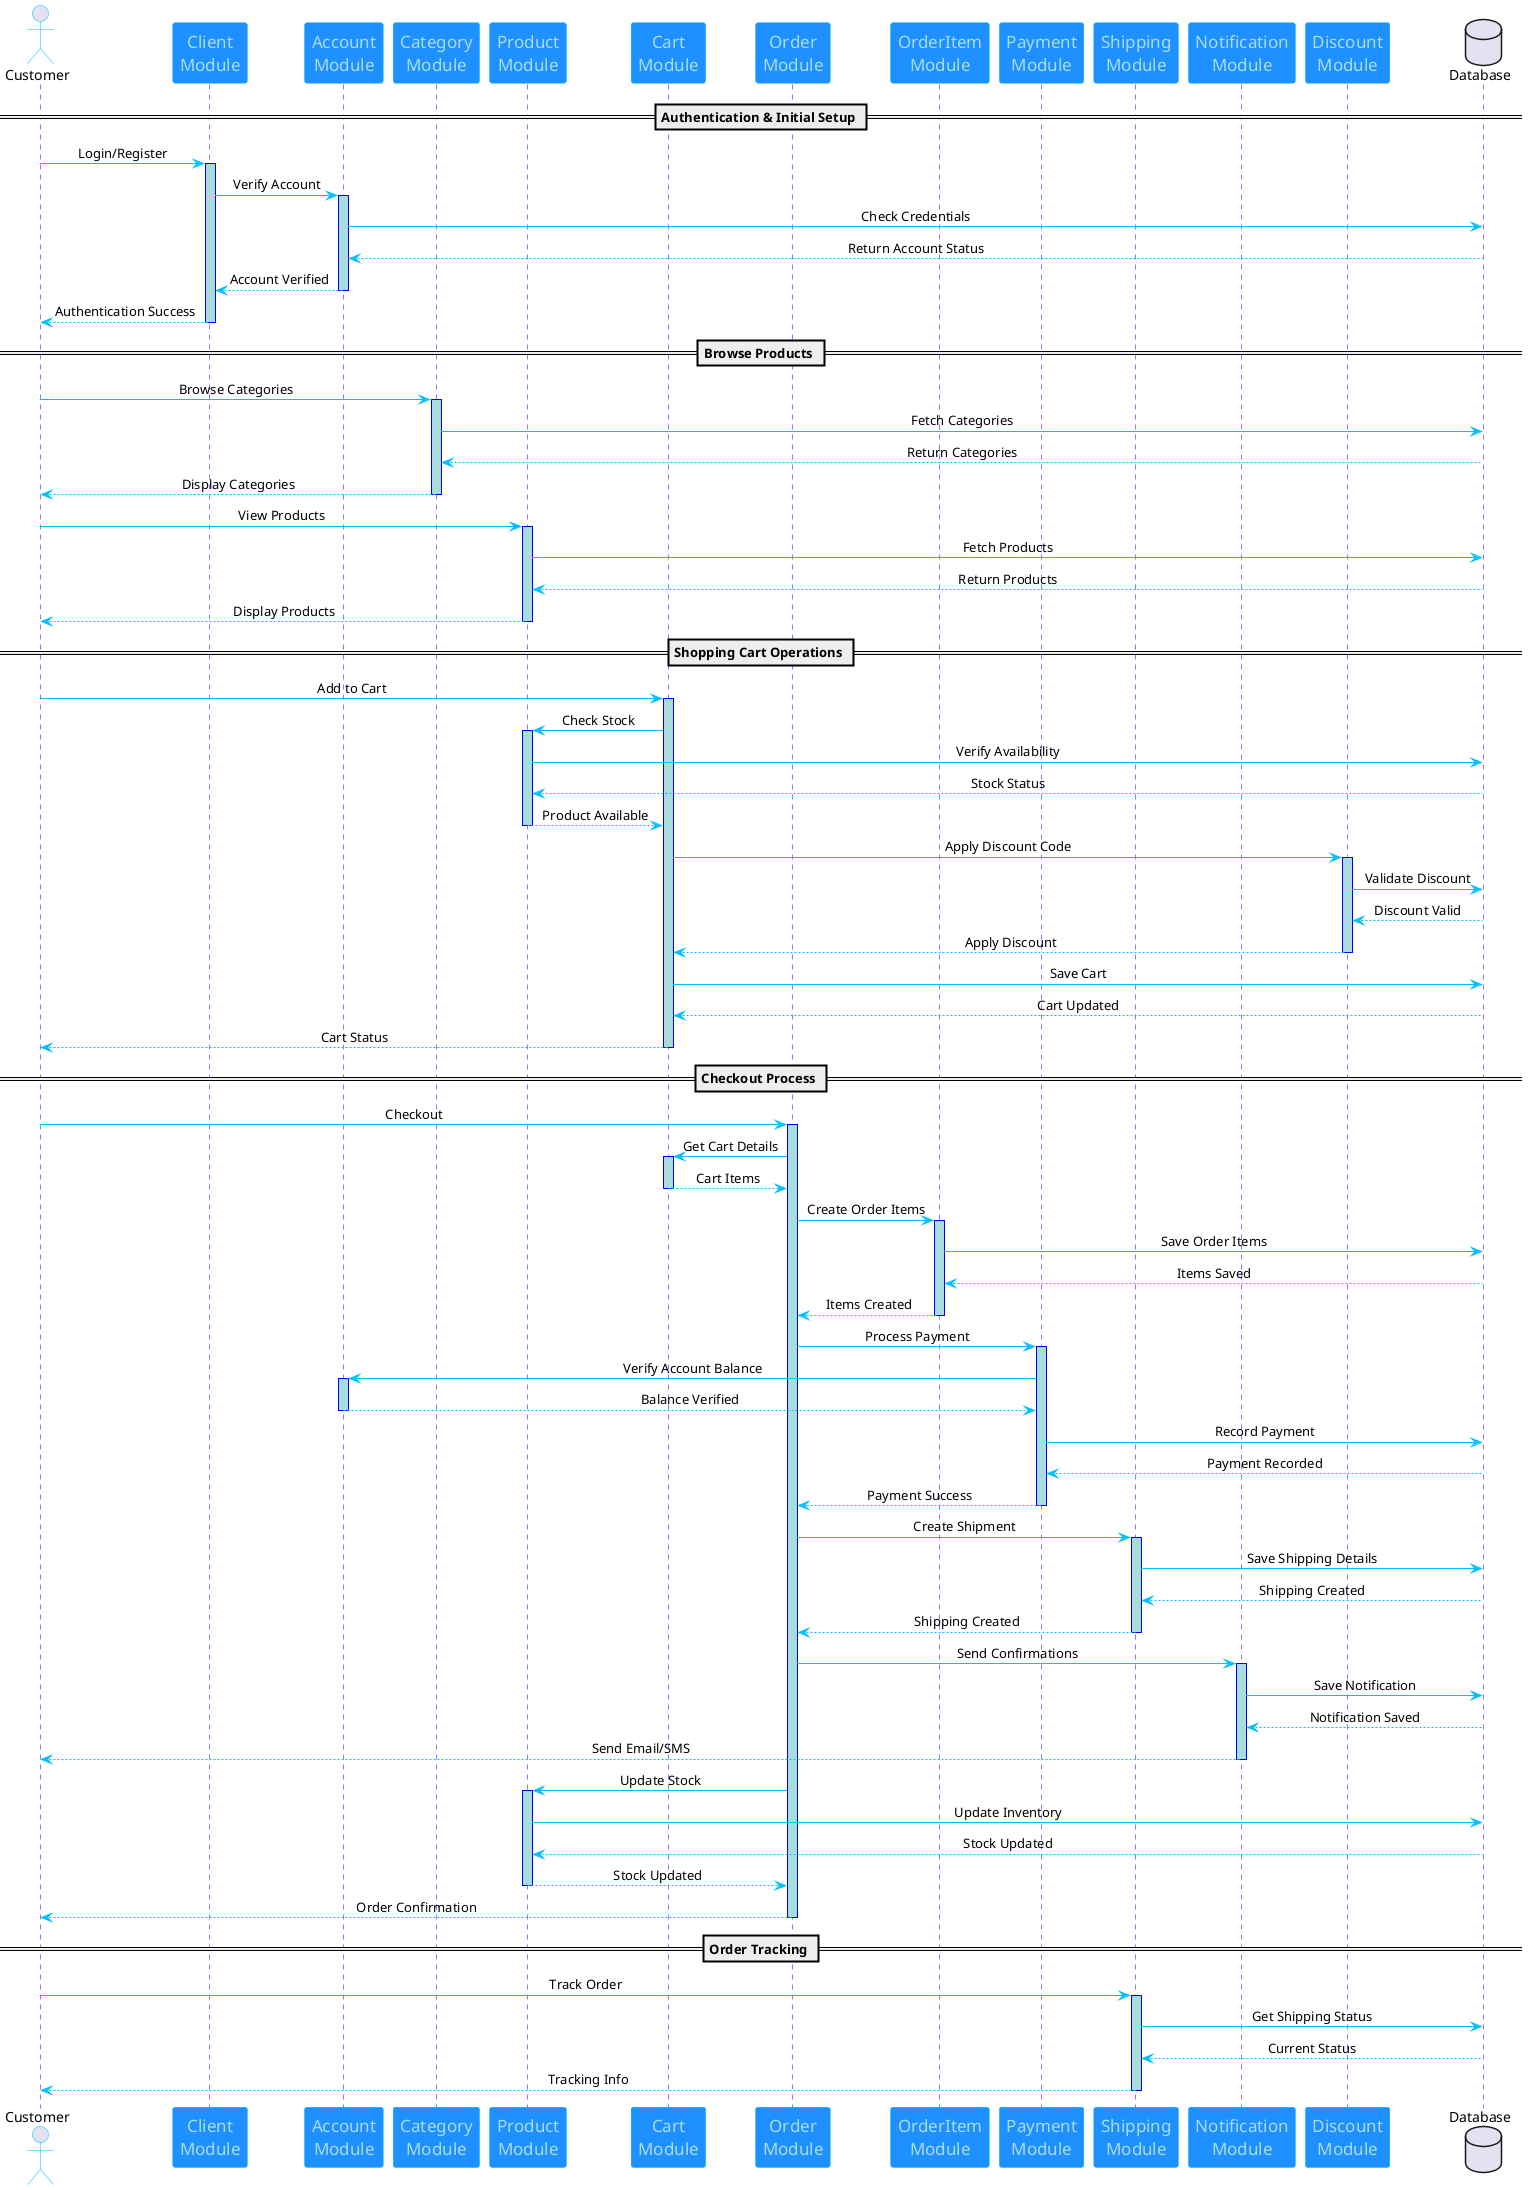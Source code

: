 @startuml
'https://plantuml.com/sequence-diagram

skinparam sequenceMessageAlign center
skinparam sequence {
    ArrowColor DeepSkyBlue
    ActorBorderColor DeepSkyBlue
    LifeLineBorderColor blue
    LifeLineBackgroundColor #A9DCDF

    ParticipantBorderColor DeepSkyBlue
    ParticipantBackgroundColor DodgerBlue
    ParticipantFontName Impact
    ParticipantFontSize 17
    ParticipantFontColor #A9DCDF
}

actor "Customer" as customer
participant "Client\nModule" as clientModule
participant "Account\nModule" as accountModule
participant "Category\nModule" as categoryModule
participant "Product\nModule" as productModule
participant "Cart\nModule" as cartModule
participant "Order\nModule" as orderModule
participant "OrderItem\nModule" as orderItemModule
participant "Payment\nModule" as paymentModule
participant "Shipping\nModule" as shippingModule
participant "Notification\nModule" as notificationModule
participant "Discount\nModule" as discountModule
database "Database" as db

== Authentication & Initial Setup ==
customer -> clientModule: Login/Register
activate clientModule
clientModule -> accountModule: Verify Account
activate accountModule
accountModule -> db: Check Credentials
db --> accountModule: Return Account Status
accountModule --> clientModule: Account Verified
deactivate accountModule
clientModule --> customer: Authentication Success
deactivate clientModule

== Browse Products ==
customer -> categoryModule: Browse Categories
activate categoryModule
categoryModule -> db: Fetch Categories
db --> categoryModule: Return Categories
categoryModule --> customer: Display Categories
deactivate categoryModule

customer -> productModule: View Products
activate productModule
productModule -> db: Fetch Products
db --> productModule: Return Products
productModule --> customer: Display Products
deactivate productModule

== Shopping Cart Operations ==
customer -> cartModule: Add to Cart
activate cartModule
cartModule -> productModule: Check Stock
activate productModule
productModule -> db: Verify Availability
db --> productModule: Stock Status
productModule --> cartModule: Product Available
deactivate productModule

cartModule -> discountModule: Apply Discount Code
activate discountModule
discountModule -> db: Validate Discount
db --> discountModule: Discount Valid
discountModule --> cartModule: Apply Discount
deactivate discountModule

cartModule -> db: Save Cart
db --> cartModule: Cart Updated
cartModule --> customer: Cart Status
deactivate cartModule

== Checkout Process ==
customer -> orderModule: Checkout
activate orderModule
orderModule -> cartModule: Get Cart Details
activate cartModule
cartModule --> orderModule: Cart Items
deactivate cartModule

orderModule -> orderItemModule: Create Order Items
activate orderItemModule
orderItemModule -> db: Save Order Items
db --> orderItemModule: Items Saved
orderItemModule --> orderModule: Items Created
deactivate orderItemModule

orderModule -> paymentModule: Process Payment
activate paymentModule
paymentModule -> accountModule: Verify Account Balance
activate accountModule
accountModule --> paymentModule: Balance Verified
deactivate accountModule
paymentModule -> db: Record Payment
db --> paymentModule: Payment Recorded
paymentModule --> orderModule: Payment Success
deactivate paymentModule

orderModule -> shippingModule: Create Shipment
activate shippingModule
shippingModule -> db: Save Shipping Details
db --> shippingModule: Shipping Created
shippingModule --> orderModule: Shipping Created
deactivate shippingModule

orderModule -> notificationModule: Send Confirmations
activate notificationModule
notificationModule -> db: Save Notification
db --> notificationModule: Notification Saved
notificationModule --> customer: Send Email/SMS
deactivate notificationModule

orderModule -> productModule: Update Stock
activate productModule
productModule -> db: Update Inventory
db --> productModule: Stock Updated
productModule --> orderModule: Stock Updated
deactivate productModule

orderModule --> customer: Order Confirmation
deactivate orderModule

== Order Tracking ==
customer -> shippingModule: Track Order
activate shippingModule
shippingModule -> db: Get Shipping Status
db --> shippingModule: Current Status
shippingModule --> customer: Tracking Info
deactivate shippingModule
@enduml